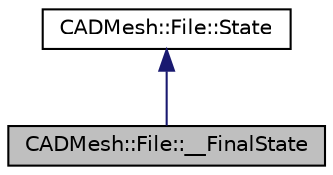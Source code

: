digraph "CADMesh::File::__FinalState"
{
 // LATEX_PDF_SIZE
  edge [fontname="Helvetica",fontsize="10",labelfontname="Helvetica",labelfontsize="10"];
  node [fontname="Helvetica",fontsize="10",shape=record];
  Node1 [label="CADMesh::File::__FinalState",height=0.2,width=0.4,color="black", fillcolor="grey75", style="filled", fontcolor="black",tooltip=" "];
  Node2 -> Node1 [dir="back",color="midnightblue",fontsize="10",style="solid",fontname="Helvetica"];
  Node2 [label="CADMesh::File::State",height=0.2,width=0.4,color="black", fillcolor="white", style="filled",URL="$struct_c_a_d_mesh_1_1_file_1_1_state.html",tooltip=" "];
}
